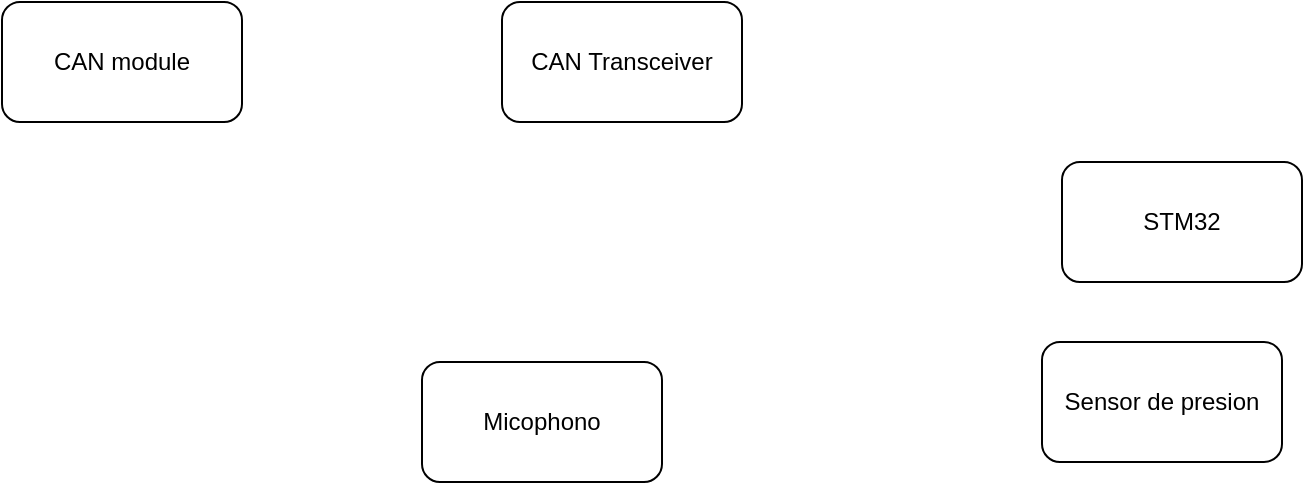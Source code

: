 <mxfile version="20.2.3" type="device" pages="2"><diagram id="BJpUFp8x1wWK4CH79G2G" name="Page-1"><mxGraphModel dx="1038" dy="641" grid="1" gridSize="10" guides="1" tooltips="1" connect="1" arrows="1" fold="1" page="1" pageScale="1" pageWidth="850" pageHeight="1100" math="0" shadow="0"><root><mxCell id="0"/><mxCell id="1" parent="0"/><mxCell id="fmhyMoS5Qc_KMEZH4XOE-1" value="STM32" style="rounded=1;whiteSpace=wrap;html=1;" parent="1" vertex="1"><mxGeometry x="620" y="170" width="120" height="60" as="geometry"/></mxCell><mxCell id="fmhyMoS5Qc_KMEZH4XOE-2" value="Sensor de presion" style="rounded=1;whiteSpace=wrap;html=1;" parent="1" vertex="1"><mxGeometry x="610" y="260" width="120" height="60" as="geometry"/></mxCell><mxCell id="fmhyMoS5Qc_KMEZH4XOE-3" value="Micophono" style="rounded=1;whiteSpace=wrap;html=1;" parent="1" vertex="1"><mxGeometry x="300" y="270" width="120" height="60" as="geometry"/></mxCell><mxCell id="fmhyMoS5Qc_KMEZH4XOE-4" value="CAN Transceiver" style="rounded=1;whiteSpace=wrap;html=1;" parent="1" vertex="1"><mxGeometry x="340" y="90" width="120" height="60" as="geometry"/></mxCell><mxCell id="fmhyMoS5Qc_KMEZH4XOE-5" value="CAN module" style="rounded=1;whiteSpace=wrap;html=1;" parent="1" vertex="1"><mxGeometry x="90" y="90" width="120" height="60" as="geometry"/></mxCell></root></mxGraphModel></diagram><diagram id="RTIVi4R6CR9lj3HLqxVR" name="Page-2"><mxGraphModel dx="1384" dy="855" grid="0" gridSize="10" guides="1" tooltips="1" connect="1" arrows="1" fold="1" page="1" pageScale="1" pageWidth="1654" pageHeight="1654" math="0" shadow="0"><root><mxCell id="0"/><mxCell id="1" parent="0"/><mxCell id="3Ssvz3j2QUT3WvwUikvX-14" value="" style="rounded=1;whiteSpace=wrap;html=1;shadow=1;fillColor=#99FF99;" parent="1" vertex="1"><mxGeometry x="1320" y="450" width="295" height="102.5" as="geometry"/></mxCell><mxCell id="3Ssvz3j2QUT3WvwUikvX-44" style="edgeStyle=orthogonalEdgeStyle;rounded=0;orthogonalLoop=1;jettySize=auto;html=1;entryX=0.5;entryY=0;entryDx=0;entryDy=0;" parent="1" source="3Ssvz3j2QUT3WvwUikvX-29" target="3Ssvz3j2QUT3WvwUikvX-2" edge="1"><mxGeometry relative="1" as="geometry"/></mxCell><mxCell id="3Ssvz3j2QUT3WvwUikvX-29" value="" style="rounded=1;whiteSpace=wrap;html=1;shadow=1;fillColor=#FFFF99;" parent="1" vertex="1"><mxGeometry x="1457.5" y="167.5" width="165" height="105" as="geometry"/></mxCell><mxCell id="3Ssvz3j2QUT3WvwUikvX-12" value="" style="rounded=1;whiteSpace=wrap;html=1;shadow=1;fillColor=#FF9999;" parent="1" vertex="1"><mxGeometry x="1035" y="140" width="290" height="250" as="geometry"/></mxCell><mxCell id="3Ssvz3j2QUT3WvwUikvX-15" style="edgeStyle=orthogonalEdgeStyle;rounded=0;orthogonalLoop=1;jettySize=auto;html=1;entryX=1;entryY=0.5;entryDx=0;entryDy=0;" parent="1" source="3Ssvz3j2QUT3WvwUikvX-1" target="3Ssvz3j2QUT3WvwUikvX-5" edge="1"><mxGeometry relative="1" as="geometry"/></mxCell><mxCell id="3Ssvz3j2QUT3WvwUikvX-41" style="edgeStyle=orthogonalEdgeStyle;rounded=0;orthogonalLoop=1;jettySize=auto;html=1;entryX=0.5;entryY=1;entryDx=0;entryDy=0;" parent="1" source="3Ssvz3j2QUT3WvwUikvX-1" target="3Ssvz3j2QUT3WvwUikvX-12" edge="1"><mxGeometry relative="1" as="geometry"/></mxCell><mxCell id="3Ssvz3j2QUT3WvwUikvX-45" style="edgeStyle=orthogonalEdgeStyle;rounded=0;orthogonalLoop=1;jettySize=auto;html=1;startArrow=classic;startFill=1;endArrow=none;endFill=0;" parent="1" source="3Ssvz3j2QUT3WvwUikvX-1" edge="1"><mxGeometry relative="1" as="geometry"><Array as="points"><mxPoint x="1280" y="499"/><mxPoint x="1280" y="630"/></Array><mxPoint x="1557" y="630" as="targetPoint"/></mxGeometry></mxCell><mxCell id="3Ssvz3j2QUT3WvwUikvX-1" value="Microcontrolador&lt;br&gt;&lt;span style=&quot;&quot;&gt;STM32H45ZI&lt;/span&gt;" style="rounded=1;whiteSpace=wrap;html=1;shadow=1;fillColor=#CCCCCC;" parent="1" vertex="1"><mxGeometry x="1120" y="468.75" width="120" height="60" as="geometry"/></mxCell><mxCell id="3Ssvz3j2QUT3WvwUikvX-2" value="Sensor de presion&lt;br&gt;&lt;span style=&quot;&quot;&gt;MPRLS&lt;/span&gt;" style="rounded=1;whiteSpace=wrap;html=1;fillColor=#33FF33;" parent="1" vertex="1"><mxGeometry x="1480" y="462.5" width="120" height="60" as="geometry"/></mxCell><mxCell id="3Ssvz3j2QUT3WvwUikvX-3" value="Microphono&lt;br&gt;&lt;span style=&quot;&quot;&gt;ky-037&lt;/span&gt;" style="rounded=1;whiteSpace=wrap;html=1;fillColor=#66FF66;" parent="1" vertex="1"><mxGeometry x="1340" y="462.5" width="120" height="60" as="geometry"/></mxCell><mxCell id="3Ssvz3j2QUT3WvwUikvX-21" style="edgeStyle=orthogonalEdgeStyle;rounded=0;orthogonalLoop=1;jettySize=auto;html=1;entryX=0.5;entryY=1;entryDx=0;entryDy=0;" parent="1" source="3Ssvz3j2QUT3WvwUikvX-4" target="3Ssvz3j2QUT3WvwUikvX-8" edge="1"><mxGeometry relative="1" as="geometry"><Array as="points"><mxPoint x="1180" y="270"/><mxPoint x="1250" y="270"/></Array></mxGeometry></mxCell><mxCell id="3Ssvz3j2QUT3WvwUikvX-22" style="edgeStyle=orthogonalEdgeStyle;rounded=0;orthogonalLoop=1;jettySize=auto;html=1;entryX=0.549;entryY=1.055;entryDx=0;entryDy=0;entryPerimeter=0;" parent="1" source="3Ssvz3j2QUT3WvwUikvX-4" target="3Ssvz3j2QUT3WvwUikvX-9" edge="1"><mxGeometry relative="1" as="geometry"><Array as="points"><mxPoint x="1180" y="270"/><mxPoint x="1116" y="270"/></Array></mxGeometry></mxCell><mxCell id="3Ssvz3j2QUT3WvwUikvX-4" value="Puente H&lt;br&gt;&lt;span style=&quot;&quot;&gt;L298N&lt;/span&gt;" style="rounded=1;whiteSpace=wrap;html=1;fillColor=#FF6666;shadow=1;" parent="1" vertex="1"><mxGeometry x="1120" y="290" width="120" height="60" as="geometry"/></mxCell><mxCell id="3Ssvz3j2QUT3WvwUikvX-53" style="edgeStyle=orthogonalEdgeStyle;rounded=0;orthogonalLoop=1;jettySize=auto;html=1;entryX=1;entryY=0.5;entryDx=0;entryDy=0;" parent="1" source="3Ssvz3j2QUT3WvwUikvX-5" target="3Ssvz3j2QUT3WvwUikvX-52" edge="1"><mxGeometry relative="1" as="geometry"/></mxCell><mxCell id="3Ssvz3j2QUT3WvwUikvX-5" value="CAN Transceiver&lt;br&gt;SN65HVD230" style="rounded=1;whiteSpace=wrap;html=1;shadow=1;fillColor=#66B2FF;" parent="1" vertex="1"><mxGeometry x="910" y="468.75" width="120" height="60" as="geometry"/></mxCell><mxCell id="3Ssvz3j2QUT3WvwUikvX-26" style="edgeStyle=orthogonalEdgeStyle;rounded=0;orthogonalLoop=1;jettySize=auto;html=1;entryX=0.5;entryY=1;entryDx=0;entryDy=0;" parent="1" source="3Ssvz3j2QUT3WvwUikvX-6" target="3Ssvz3j2QUT3WvwUikvX-7" edge="1"><mxGeometry relative="1" as="geometry"/></mxCell><mxCell id="3Ssvz3j2QUT3WvwUikvX-6" value="ESP32" style="rounded=1;whiteSpace=wrap;html=1;fillColor=#CCCCCC;shadow=1;" parent="1" vertex="1"><mxGeometry x="500" y="468.75" width="120" height="60" as="geometry"/></mxCell><mxCell id="3Ssvz3j2QUT3WvwUikvX-62" style="edgeStyle=orthogonalEdgeStyle;rounded=0;orthogonalLoop=1;jettySize=auto;html=1;entryX=0;entryY=0.5;entryDx=0;entryDy=0;" parent="1" source="3Ssvz3j2QUT3WvwUikvX-7" target="3Ssvz3j2QUT3WvwUikvX-61" edge="1"><mxGeometry relative="1" as="geometry"/></mxCell><mxCell id="3Ssvz3j2QUT3WvwUikvX-7" value="Data Base" style="rounded=1;whiteSpace=wrap;html=1;fillColor=#FF66B3;shadow=1;" parent="1" vertex="1"><mxGeometry x="500" y="310" width="120" height="60" as="geometry"/></mxCell><mxCell id="3Ssvz3j2QUT3WvwUikvX-24" style="edgeStyle=orthogonalEdgeStyle;rounded=0;orthogonalLoop=1;jettySize=auto;html=1;entryX=0;entryY=0.5;entryDx=0;entryDy=0;" parent="1" source="3Ssvz3j2QUT3WvwUikvX-8" target="3Ssvz3j2QUT3WvwUikvX-13" edge="1"><mxGeometry relative="1" as="geometry"/></mxCell><mxCell id="3Ssvz3j2QUT3WvwUikvX-8" value="Motor bomba de aire&lt;br&gt;&lt;span style=&quot;&quot;&gt;CrocSee DC&lt;/span&gt;" style="rounded=1;whiteSpace=wrap;html=1;fillColor=#FF6666;shadow=1;" parent="1" vertex="1"><mxGeometry x="1190" y="190" width="120" height="60" as="geometry"/></mxCell><mxCell id="3Ssvz3j2QUT3WvwUikvX-9" value="Motor DC&lt;br&gt;&lt;span style=&quot;&quot;&gt;Geared Motor DC&lt;/span&gt;" style="rounded=1;whiteSpace=wrap;html=1;fillColor=#FF6666;shadow=1;" parent="1" vertex="1"><mxGeometry x="1050" y="190" width="120" height="60" as="geometry"/></mxCell><mxCell id="3Ssvz3j2QUT3WvwUikvX-13" value="&lt;span id=&quot;docs-internal-guid-3bb8aa07-7fff-647e-bfa1-2982f5941562&quot;&gt;&lt;span style=&quot;font-size: 12pt; font-family: &amp;quot;Times New Roman&amp;quot;; background-color: transparent; font-variant-numeric: normal; font-variant-east-asian: normal; vertical-align: baseline;&quot;&gt;Bolsa de Baumanómetro. &lt;/span&gt;&lt;/span&gt;" style="rounded=1;whiteSpace=wrap;html=1;shadow=1;fillColor=#FFFF33;" parent="1" vertex="1"><mxGeometry x="1480" y="190" width="120" height="60" as="geometry"/></mxCell><mxCell id="3Ssvz3j2QUT3WvwUikvX-28" value="ACTUADORES" style="text;html=1;align=center;verticalAlign=middle;resizable=0;points=[];autosize=1;strokeColor=none;fillColor=none;shadow=0;" parent="1" vertex="1"><mxGeometry x="1030" y="110" width="110" height="30" as="geometry"/></mxCell><mxCell id="3Ssvz3j2QUT3WvwUikvX-31" value="PLANTA" style="text;html=1;align=center;verticalAlign=middle;resizable=0;points=[];autosize=1;strokeColor=none;fillColor=none;" parent="1" vertex="1"><mxGeometry x="1450" y="140" width="70" height="30" as="geometry"/></mxCell><mxCell id="3Ssvz3j2QUT3WvwUikvX-32" value="SENSORES" style="text;html=1;align=center;verticalAlign=middle;resizable=0;points=[];autosize=1;strokeColor=none;fillColor=none;" parent="1" vertex="1"><mxGeometry x="1320" y="420" width="90" height="30" as="geometry"/></mxCell><mxCell id="3Ssvz3j2QUT3WvwUikvX-34" value="3.3V @ 0.1A" style="text;html=1;align=center;verticalAlign=middle;resizable=0;points=[];autosize=1;strokeColor=none;fillColor=none;" parent="1" vertex="1"><mxGeometry x="1495" y="522.5" width="90" height="30" as="geometry"/></mxCell><mxCell id="3Ssvz3j2QUT3WvwUikvX-35" value="3.3V - 5V @ 0.4mA" style="text;html=1;align=center;verticalAlign=middle;resizable=0;points=[];autosize=1;strokeColor=none;fillColor=none;" parent="1" vertex="1"><mxGeometry x="1335" y="522.5" width="130" height="30" as="geometry"/></mxCell><mxCell id="3Ssvz3j2QUT3WvwUikvX-36" value="12V @ 0.35A" style="text;html=1;align=center;verticalAlign=middle;resizable=0;points=[];autosize=1;strokeColor=none;fillColor=none;" parent="1" vertex="1"><mxGeometry x="1200" y="160" width="100" height="30" as="geometry"/></mxCell><mxCell id="3Ssvz3j2QUT3WvwUikvX-37" value="12V @ 1.1A" style="text;html=1;align=center;verticalAlign=middle;resizable=0;points=[];autosize=1;strokeColor=none;fillColor=none;" parent="1" vertex="1"><mxGeometry x="1065" y="160" width="90" height="30" as="geometry"/></mxCell><mxCell id="3Ssvz3j2QUT3WvwUikvX-39" value="12V @ 2A" style="text;html=1;align=center;verticalAlign=middle;resizable=0;points=[];autosize=1;strokeColor=none;fillColor=none;" parent="1" vertex="1"><mxGeometry x="1140" y="350" width="80" height="30" as="geometry"/></mxCell><mxCell id="3Ssvz3j2QUT3WvwUikvX-42" value="12V @ 2A" style="text;html=1;align=center;verticalAlign=middle;resizable=0;points=[];autosize=1;strokeColor=none;fillColor=none;" parent="1" vertex="1"><mxGeometry x="1140" y="530" width="80" height="30" as="geometry"/></mxCell><mxCell id="3Ssvz3j2QUT3WvwUikvX-46" value="SPI" style="text;html=1;align=center;verticalAlign=middle;resizable=0;points=[];autosize=1;strokeColor=none;fillColor=none;" parent="1" vertex="1"><mxGeometry x="1495" y="340" width="40" height="30" as="geometry"/></mxCell><mxCell id="3Ssvz3j2QUT3WvwUikvX-47" value="Flujo" style="text;html=1;align=center;verticalAlign=middle;resizable=0;points=[];autosize=1;strokeColor=none;fillColor=none;" parent="1" vertex="1"><mxGeometry x="1365" y="220" width="50" height="30" as="geometry"/></mxCell><mxCell id="3Ssvz3j2QUT3WvwUikvX-48" value="I2C" style="text;html=1;align=center;verticalAlign=middle;resizable=0;points=[];autosize=1;strokeColor=none;fillColor=none;" parent="1" vertex="1"><mxGeometry x="1520" y="580" width="40" height="30" as="geometry"/></mxCell><mxCell id="3Ssvz3j2QUT3WvwUikvX-49" value="Analogico" style="text;html=1;align=center;verticalAlign=middle;resizable=0;points=[];autosize=1;strokeColor=none;fillColor=none;" parent="1" vertex="1"><mxGeometry x="1310" y="580" width="80" height="30" as="geometry"/></mxCell><mxCell id="3Ssvz3j2QUT3WvwUikvX-50" value="Can BUS" style="text;html=1;align=center;verticalAlign=middle;resizable=0;points=[];autosize=1;strokeColor=none;fillColor=none;" parent="1" vertex="1"><mxGeometry x="1035" y="470" width="70" height="30" as="geometry"/></mxCell><mxCell id="3Ssvz3j2QUT3WvwUikvX-51" value="J1939" style="text;html=1;align=center;verticalAlign=middle;resizable=0;points=[];autosize=1;strokeColor=none;fillColor=none;" parent="1" vertex="1"><mxGeometry x="845" y="468.75" width="60" height="30" as="geometry"/></mxCell><mxCell id="3Ssvz3j2QUT3WvwUikvX-54" style="edgeStyle=orthogonalEdgeStyle;rounded=0;orthogonalLoop=1;jettySize=auto;html=1;entryX=1;entryY=0.5;entryDx=0;entryDy=0;" parent="1" source="3Ssvz3j2QUT3WvwUikvX-52" target="3Ssvz3j2QUT3WvwUikvX-6" edge="1"><mxGeometry relative="1" as="geometry"/></mxCell><mxCell id="3Ssvz3j2QUT3WvwUikvX-52" value="CAN Module&lt;br&gt;MCP2515" style="rounded=1;whiteSpace=wrap;html=1;fillColor=#3399FF;shadow=1;" parent="1" vertex="1"><mxGeometry x="707" y="468.75" width="120" height="60" as="geometry"/></mxCell><mxCell id="3Ssvz3j2QUT3WvwUikvX-55" value="PWM" style="text;html=1;align=center;verticalAlign=middle;resizable=0;points=[];autosize=1;strokeColor=none;fillColor=none;" parent="1" vertex="1"><mxGeometry x="1130" y="420" width="50" height="30" as="geometry"/></mxCell><mxCell id="3Ssvz3j2QUT3WvwUikvX-56" value="3.3V @ 11mA" style="text;html=1;align=center;verticalAlign=middle;resizable=0;points=[];autosize=1;strokeColor=none;fillColor=none;" parent="1" vertex="1"><mxGeometry x="920" y="530" width="100" height="30" as="geometry"/></mxCell><mxCell id="3Ssvz3j2QUT3WvwUikvX-57" value="5V @ 10mA" style="text;html=1;align=center;verticalAlign=middle;resizable=0;points=[];autosize=1;strokeColor=none;fillColor=none;" parent="1" vertex="1"><mxGeometry x="715" y="530" width="90" height="30" as="geometry"/></mxCell><mxCell id="3Ssvz3j2QUT3WvwUikvX-58" value="5V @ 310mA" style="text;html=1;align=center;verticalAlign=middle;resizable=0;points=[];autosize=1;strokeColor=none;fillColor=none;" parent="1" vertex="1"><mxGeometry x="510" y="528.75" width="100" height="30" as="geometry"/></mxCell><mxCell id="3Ssvz3j2QUT3WvwUikvX-59" value="SPI" style="text;html=1;align=center;verticalAlign=middle;resizable=0;points=[];autosize=1;strokeColor=none;fillColor=none;" parent="1" vertex="1"><mxGeometry x="645" y="470" width="40" height="30" as="geometry"/></mxCell><mxCell id="3Ssvz3j2QUT3WvwUikvX-60" value="WIFI" style="text;html=1;align=center;verticalAlign=middle;resizable=0;points=[];autosize=1;strokeColor=none;fillColor=none;" parent="1" vertex="1"><mxGeometry x="510" y="410" width="50" height="30" as="geometry"/></mxCell><mxCell id="3Ssvz3j2QUT3WvwUikvX-61" value="Dashboard" style="rounded=1;whiteSpace=wrap;html=1;shadow=1;fillColor=#B5739D;" parent="1" vertex="1"><mxGeometry x="720" y="310" width="120" height="60" as="geometry"/></mxCell><mxCell id="3Ssvz3j2QUT3WvwUikvX-63" value="Mosquito" style="text;html=1;align=center;verticalAlign=middle;resizable=0;points=[];autosize=1;strokeColor=none;fillColor=none;" parent="1" vertex="1"><mxGeometry x="630" y="310" width="70" height="30" as="geometry"/></mxCell><mxCell id="81Cnm-WkWvZWxrX-J7HR-2" value="" style="endArrow=none;html=1;rounded=0;entryX=0.465;entryY=0.991;entryDx=0;entryDy=0;entryPerimeter=0;startArrow=classic;startFill=1;endFill=0;" edge="1" parent="1" target="3Ssvz3j2QUT3WvwUikvX-35"><mxGeometry width="50" height="50" relative="1" as="geometry"><mxPoint x="1395" y="630" as="sourcePoint"/><mxPoint x="1429" y="635" as="targetPoint"/></mxGeometry></mxCell><mxCell id="81Cnm-WkWvZWxrX-J7HR-3" value="" style="endArrow=classic;html=1;rounded=0;exitX=0.802;exitY=1.01;exitDx=0;exitDy=0;exitPerimeter=0;" edge="1" parent="1" source="3Ssvz3j2QUT3WvwUikvX-14"><mxGeometry width="50" height="50" relative="1" as="geometry"><mxPoint x="1556" y="554.447" as="sourcePoint"/><mxPoint x="1557" y="630" as="targetPoint"/><Array as="points"/></mxGeometry></mxCell></root></mxGraphModel></diagram></mxfile>